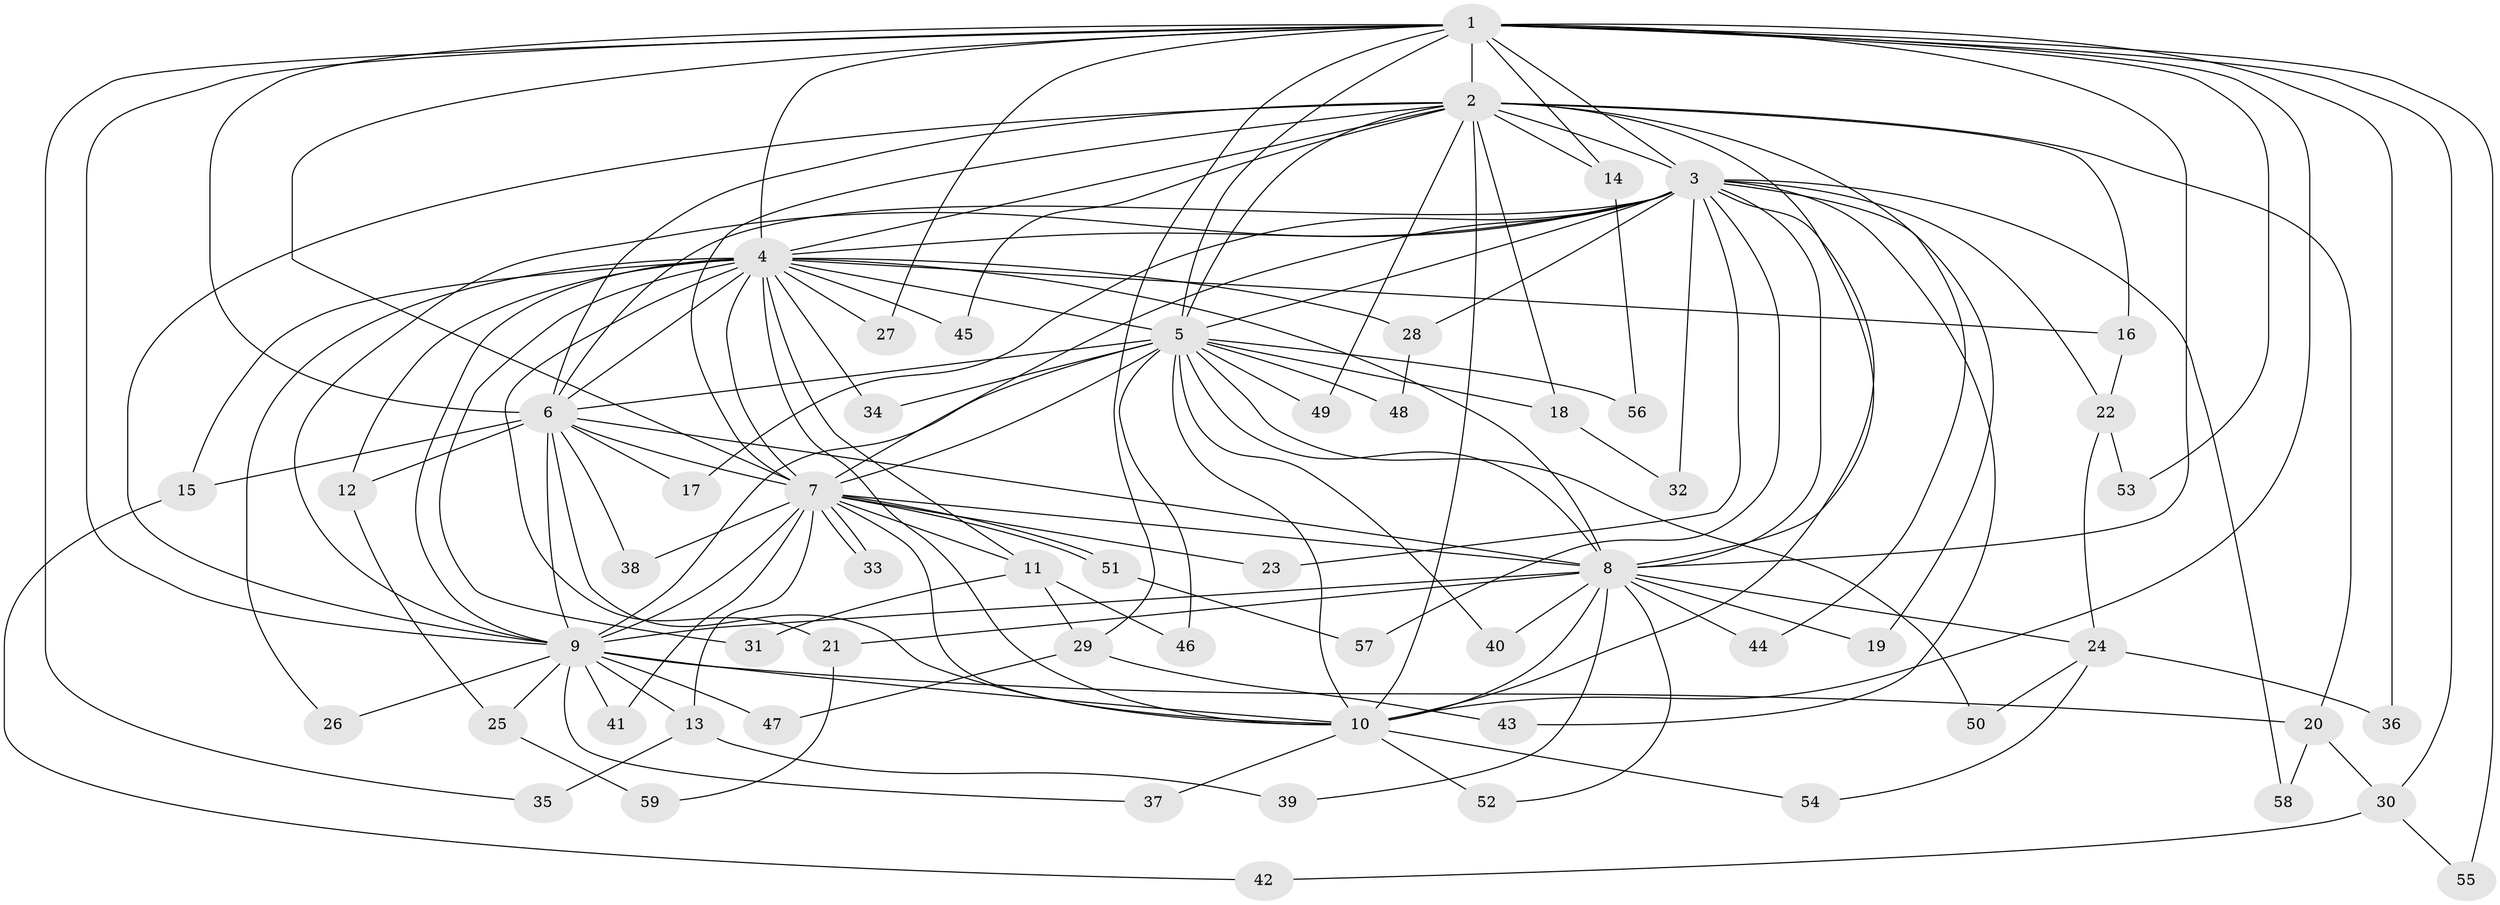 // Generated by graph-tools (version 1.1) at 2025/49/03/09/25 03:49:37]
// undirected, 59 vertices, 143 edges
graph export_dot {
graph [start="1"]
  node [color=gray90,style=filled];
  1;
  2;
  3;
  4;
  5;
  6;
  7;
  8;
  9;
  10;
  11;
  12;
  13;
  14;
  15;
  16;
  17;
  18;
  19;
  20;
  21;
  22;
  23;
  24;
  25;
  26;
  27;
  28;
  29;
  30;
  31;
  32;
  33;
  34;
  35;
  36;
  37;
  38;
  39;
  40;
  41;
  42;
  43;
  44;
  45;
  46;
  47;
  48;
  49;
  50;
  51;
  52;
  53;
  54;
  55;
  56;
  57;
  58;
  59;
  1 -- 2;
  1 -- 3;
  1 -- 4;
  1 -- 5;
  1 -- 6;
  1 -- 7;
  1 -- 8;
  1 -- 9;
  1 -- 10;
  1 -- 14;
  1 -- 27;
  1 -- 29;
  1 -- 30;
  1 -- 35;
  1 -- 36;
  1 -- 53;
  1 -- 55;
  2 -- 3;
  2 -- 4;
  2 -- 5;
  2 -- 6;
  2 -- 7;
  2 -- 8;
  2 -- 9;
  2 -- 10;
  2 -- 14;
  2 -- 16;
  2 -- 18;
  2 -- 19;
  2 -- 20;
  2 -- 45;
  2 -- 49;
  3 -- 4;
  3 -- 5;
  3 -- 6;
  3 -- 7;
  3 -- 8;
  3 -- 9;
  3 -- 10;
  3 -- 17;
  3 -- 22;
  3 -- 23;
  3 -- 28;
  3 -- 32;
  3 -- 43;
  3 -- 44;
  3 -- 57;
  3 -- 58;
  4 -- 5;
  4 -- 6;
  4 -- 7;
  4 -- 8;
  4 -- 9;
  4 -- 10;
  4 -- 11;
  4 -- 12;
  4 -- 15;
  4 -- 16;
  4 -- 21;
  4 -- 26;
  4 -- 27;
  4 -- 28;
  4 -- 31;
  4 -- 34;
  4 -- 45;
  5 -- 6;
  5 -- 7;
  5 -- 8;
  5 -- 9;
  5 -- 10;
  5 -- 18;
  5 -- 34;
  5 -- 40;
  5 -- 46;
  5 -- 48;
  5 -- 49;
  5 -- 50;
  5 -- 56;
  6 -- 7;
  6 -- 8;
  6 -- 9;
  6 -- 10;
  6 -- 12;
  6 -- 15;
  6 -- 17;
  6 -- 38;
  7 -- 8;
  7 -- 9;
  7 -- 10;
  7 -- 11;
  7 -- 13;
  7 -- 23;
  7 -- 33;
  7 -- 33;
  7 -- 38;
  7 -- 41;
  7 -- 51;
  7 -- 51;
  8 -- 9;
  8 -- 10;
  8 -- 19;
  8 -- 21;
  8 -- 24;
  8 -- 39;
  8 -- 40;
  8 -- 44;
  8 -- 52;
  9 -- 10;
  9 -- 13;
  9 -- 20;
  9 -- 25;
  9 -- 26;
  9 -- 37;
  9 -- 41;
  9 -- 47;
  10 -- 37;
  10 -- 52;
  10 -- 54;
  11 -- 29;
  11 -- 31;
  11 -- 46;
  12 -- 25;
  13 -- 35;
  13 -- 39;
  14 -- 56;
  15 -- 42;
  16 -- 22;
  18 -- 32;
  20 -- 30;
  20 -- 58;
  21 -- 59;
  22 -- 24;
  22 -- 53;
  24 -- 36;
  24 -- 50;
  24 -- 54;
  25 -- 59;
  28 -- 48;
  29 -- 43;
  29 -- 47;
  30 -- 42;
  30 -- 55;
  51 -- 57;
}
